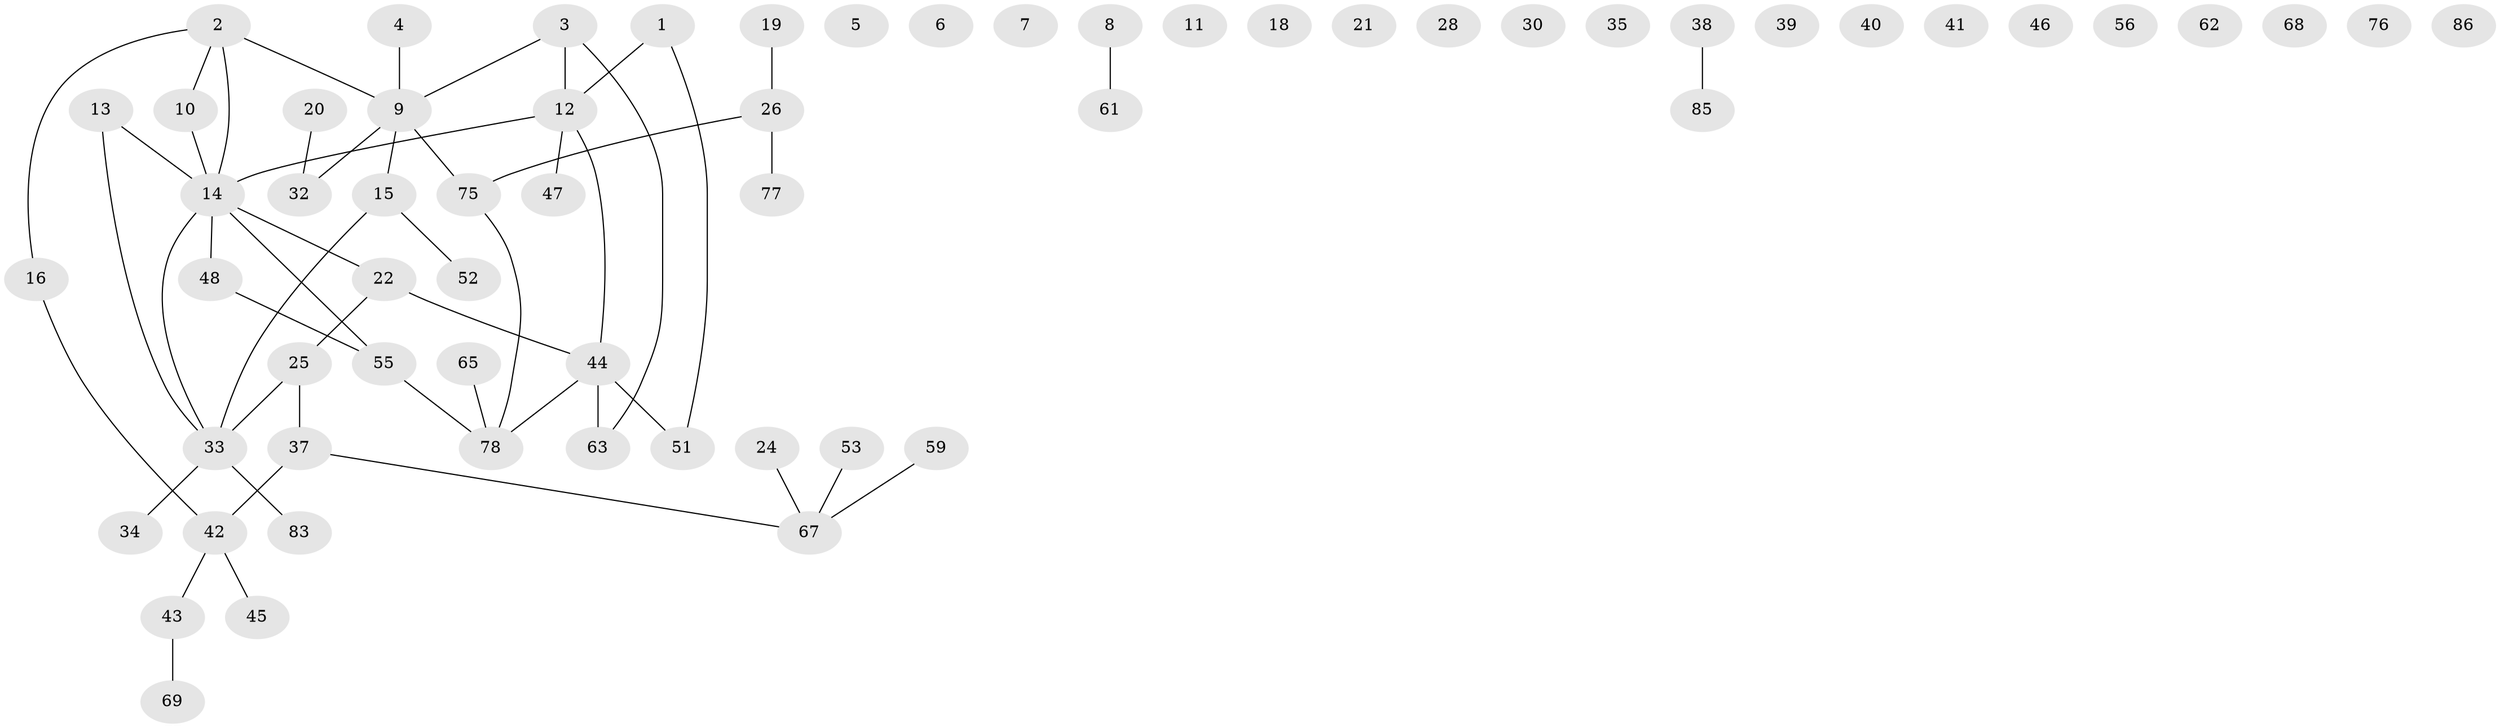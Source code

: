 // Generated by graph-tools (version 1.1) at 2025/23/03/03/25 07:23:28]
// undirected, 62 vertices, 53 edges
graph export_dot {
graph [start="1"]
  node [color=gray90,style=filled];
  1 [super="+60"];
  2 [super="+17"];
  3 [super="+66"];
  4 [super="+29"];
  5;
  6;
  7 [super="+31"];
  8 [super="+82"];
  9 [super="+81"];
  10;
  11;
  12 [super="+58"];
  13;
  14 [super="+23"];
  15 [super="+27"];
  16;
  18;
  19;
  20;
  21;
  22;
  24;
  25 [super="+49"];
  26 [super="+80"];
  28;
  30 [super="+72"];
  32 [super="+36"];
  33 [super="+54"];
  34 [super="+70"];
  35;
  37;
  38 [super="+50"];
  39;
  40;
  41;
  42 [super="+57"];
  43;
  44 [super="+74"];
  45;
  46;
  47;
  48;
  51;
  52;
  53;
  55 [super="+71"];
  56;
  59;
  61;
  62;
  63 [super="+64"];
  65;
  67 [super="+73"];
  68;
  69;
  75 [super="+84"];
  76;
  77;
  78 [super="+79"];
  83;
  85;
  86;
  1 -- 12;
  1 -- 51;
  2 -- 14;
  2 -- 16;
  2 -- 10;
  2 -- 9;
  3 -- 9;
  3 -- 12;
  3 -- 63;
  4 -- 9;
  8 -- 61;
  9 -- 15;
  9 -- 32;
  9 -- 75;
  10 -- 14;
  12 -- 14;
  12 -- 44;
  12 -- 47;
  13 -- 14;
  13 -- 33;
  14 -- 22;
  14 -- 33;
  14 -- 48;
  14 -- 55;
  15 -- 33;
  15 -- 52;
  16 -- 42;
  19 -- 26;
  20 -- 32;
  22 -- 25;
  22 -- 44;
  24 -- 67;
  25 -- 37;
  25 -- 33;
  26 -- 75;
  26 -- 77;
  33 -- 83;
  33 -- 34;
  37 -- 42;
  37 -- 67;
  38 -- 85;
  42 -- 43;
  42 -- 45;
  43 -- 69;
  44 -- 51;
  44 -- 78;
  44 -- 63;
  48 -- 55;
  53 -- 67;
  55 -- 78;
  59 -- 67;
  65 -- 78;
  75 -- 78;
}
